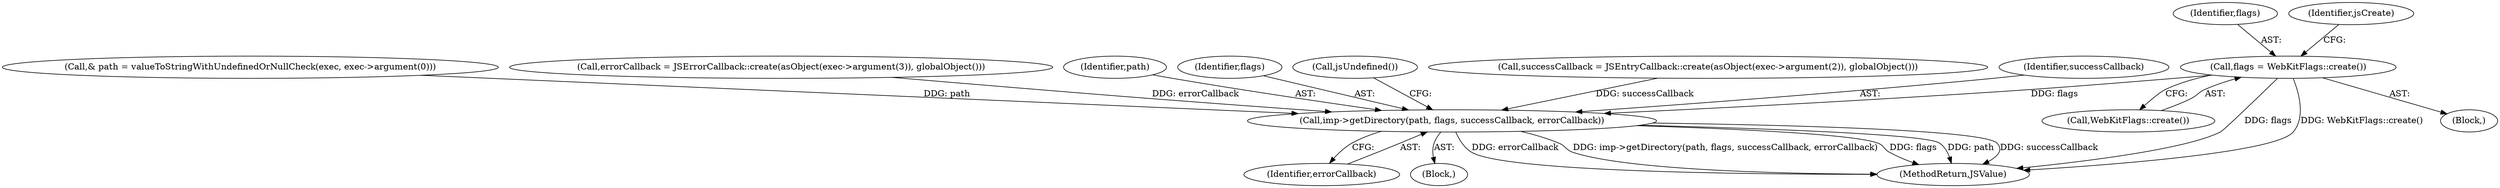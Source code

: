digraph "0_Chrome_b944f670bb7a8a919daac497a4ea0536c954c201_2@API" {
"1000156" [label="(Call,flags = WebKitFlags::create())"];
"1000241" [label="(Call,imp->getDirectory(path, flags, successCallback, errorCallback))"];
"1000158" [label="(Call,WebKitFlags::create())"];
"1000119" [label="(Call,& path = valueToStringWithUndefinedOrNullCheck(exec, exec->argument(0)))"];
"1000234" [label="(Call,errorCallback = JSErrorCallback::create(asObject(exec->argument(3)), globalObject()))"];
"1000156" [label="(Call,flags = WebKitFlags::create())"];
"1000248" [label="(MethodReturn,JSValue)"];
"1000242" [label="(Identifier,path)"];
"1000241" [label="(Call,imp->getDirectory(path, flags, successCallback, errorCallback))"];
"1000245" [label="(Identifier,errorCallback)"];
"1000243" [label="(Identifier,flags)"];
"1000157" [label="(Identifier,flags)"];
"1000161" [label="(Identifier,jsCreate)"];
"1000151" [label="(Block,)"];
"1000102" [label="(Block,)"];
"1000247" [label="(Call,jsUndefined())"];
"1000206" [label="(Call,successCallback = JSEntryCallback::create(asObject(exec->argument(2)), globalObject()))"];
"1000244" [label="(Identifier,successCallback)"];
"1000156" -> "1000151"  [label="AST: "];
"1000156" -> "1000158"  [label="CFG: "];
"1000157" -> "1000156"  [label="AST: "];
"1000158" -> "1000156"  [label="AST: "];
"1000161" -> "1000156"  [label="CFG: "];
"1000156" -> "1000248"  [label="DDG: flags"];
"1000156" -> "1000248"  [label="DDG: WebKitFlags::create()"];
"1000156" -> "1000241"  [label="DDG: flags"];
"1000241" -> "1000102"  [label="AST: "];
"1000241" -> "1000245"  [label="CFG: "];
"1000242" -> "1000241"  [label="AST: "];
"1000243" -> "1000241"  [label="AST: "];
"1000244" -> "1000241"  [label="AST: "];
"1000245" -> "1000241"  [label="AST: "];
"1000247" -> "1000241"  [label="CFG: "];
"1000241" -> "1000248"  [label="DDG: path"];
"1000241" -> "1000248"  [label="DDG: successCallback"];
"1000241" -> "1000248"  [label="DDG: errorCallback"];
"1000241" -> "1000248"  [label="DDG: imp->getDirectory(path, flags, successCallback, errorCallback)"];
"1000241" -> "1000248"  [label="DDG: flags"];
"1000119" -> "1000241"  [label="DDG: path"];
"1000206" -> "1000241"  [label="DDG: successCallback"];
"1000234" -> "1000241"  [label="DDG: errorCallback"];
}
